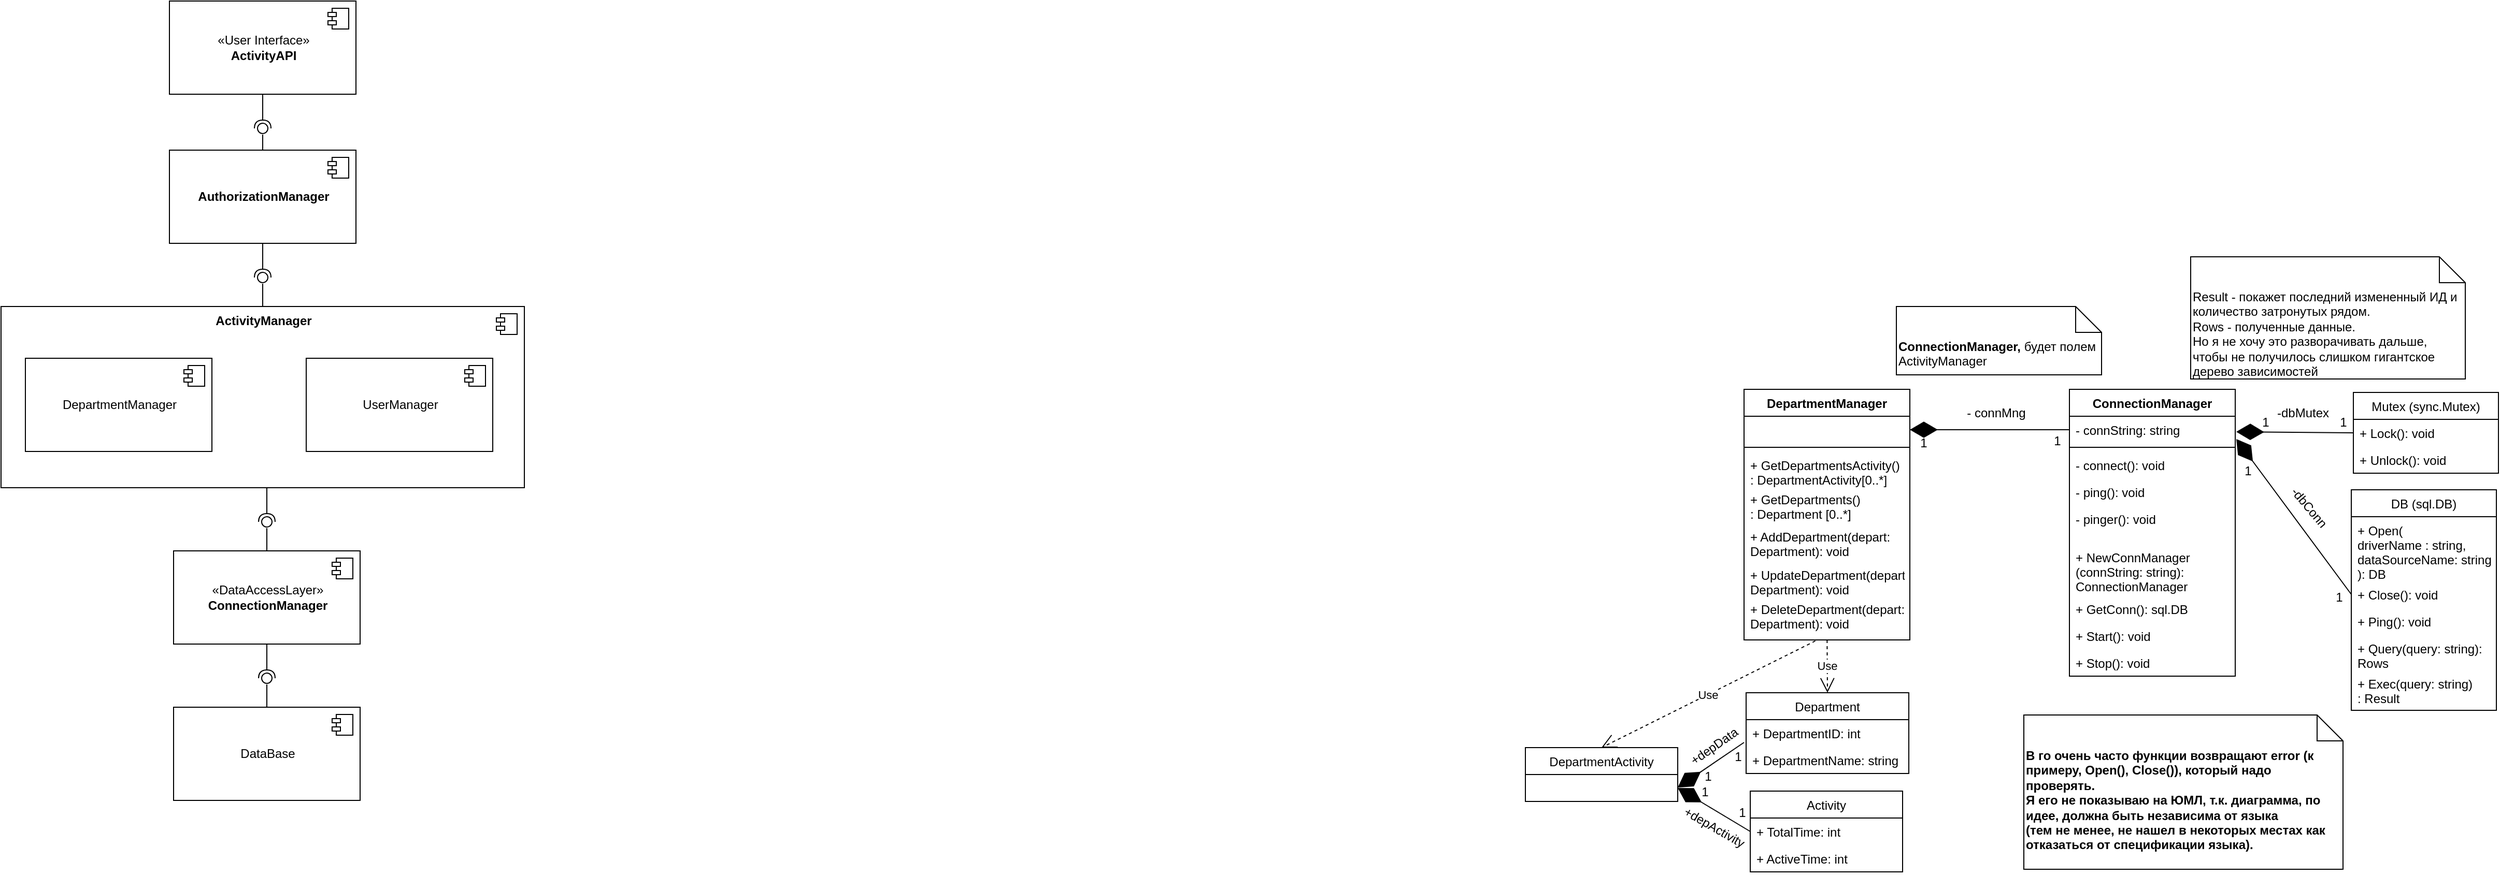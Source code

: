 <mxfile version="13.10.0" type="device"><diagram id="BnZ0fbR6TlWvgStgfaWE" name="Page-1"><mxGraphModel dx="2798" dy="924" grid="0" gridSize="10" guides="1" tooltips="1" connect="1" arrows="1" fold="1" page="1" pageScale="1" pageWidth="850" pageHeight="1100" math="0" shadow="0"><root><mxCell id="0"/><mxCell id="1" parent="0"/><mxCell id="KAYTPgA_cj238oAN481e-5" value="«User Interface»&lt;br&gt;&lt;b&gt;ActivityAPI&lt;/b&gt;" style="html=1;dropTarget=0;" vertex="1" parent="1"><mxGeometry x="-447.5" y="246" width="180" height="90" as="geometry"/></mxCell><mxCell id="KAYTPgA_cj238oAN481e-6" value="" style="shape=module;jettyWidth=8;jettyHeight=4;" vertex="1" parent="KAYTPgA_cj238oAN481e-5"><mxGeometry x="1" width="20" height="20" relative="1" as="geometry"><mxPoint x="-27" y="7" as="offset"/></mxGeometry></mxCell><mxCell id="KAYTPgA_cj238oAN481e-7" value="DataBase" style="html=1;dropTarget=0;" vertex="1" parent="1"><mxGeometry x="-443.5" y="928" width="180" height="90" as="geometry"/></mxCell><mxCell id="KAYTPgA_cj238oAN481e-8" value="" style="shape=module;jettyWidth=8;jettyHeight=4;" vertex="1" parent="KAYTPgA_cj238oAN481e-7"><mxGeometry x="1" width="20" height="20" relative="1" as="geometry"><mxPoint x="-27" y="7" as="offset"/></mxGeometry></mxCell><mxCell id="KAYTPgA_cj238oAN481e-20" value="«DataAccessLayer»&lt;br&gt;&lt;b&gt;ConnectionManager&lt;/b&gt;" style="html=1;dropTarget=0;" vertex="1" parent="1"><mxGeometry x="-443.5" y="777" width="180" height="90" as="geometry"/></mxCell><mxCell id="KAYTPgA_cj238oAN481e-21" value="" style="shape=module;jettyWidth=8;jettyHeight=4;" vertex="1" parent="KAYTPgA_cj238oAN481e-20"><mxGeometry x="1" width="20" height="20" relative="1" as="geometry"><mxPoint x="-27" y="7" as="offset"/></mxGeometry></mxCell><mxCell id="KAYTPgA_cj238oAN481e-22" value="" style="rounded=0;orthogonalLoop=1;jettySize=auto;html=1;endArrow=none;endFill=0;exitX=0.5;exitY=0;exitDx=0;exitDy=0;" edge="1" parent="1" source="KAYTPgA_cj238oAN481e-7"><mxGeometry relative="1" as="geometry"><mxPoint x="-358.5" y="902" as="sourcePoint"/><mxPoint x="-353.5" y="906" as="targetPoint"/></mxGeometry></mxCell><mxCell id="KAYTPgA_cj238oAN481e-23" value="" style="rounded=0;orthogonalLoop=1;jettySize=auto;html=1;endArrow=halfCircle;endFill=0;endSize=6;strokeWidth=1;exitX=0.5;exitY=1;exitDx=0;exitDy=0;" edge="1" parent="1" source="KAYTPgA_cj238oAN481e-20"><mxGeometry relative="1" as="geometry"><mxPoint x="-353.5" y="877" as="sourcePoint"/><mxPoint x="-353.5" y="900" as="targetPoint"/></mxGeometry></mxCell><mxCell id="KAYTPgA_cj238oAN481e-24" value="" style="ellipse;whiteSpace=wrap;html=1;fontFamily=Helvetica;fontSize=12;fontColor=#000000;align=center;strokeColor=#000000;fillColor=#ffffff;points=[];aspect=fixed;resizable=0;" vertex="1" parent="1"><mxGeometry x="-358.5" y="895" width="10" height="10" as="geometry"/></mxCell><mxCell id="KAYTPgA_cj238oAN481e-38" value="" style="rounded=0;orthogonalLoop=1;jettySize=auto;html=1;endArrow=none;endFill=0;exitX=0.5;exitY=0;exitDx=0;exitDy=0;" edge="1" parent="1"><mxGeometry relative="1" as="geometry"><mxPoint x="-357.5" y="397" as="sourcePoint"/><mxPoint x="-357.5" y="375" as="targetPoint"/></mxGeometry></mxCell><mxCell id="KAYTPgA_cj238oAN481e-39" value="" style="rounded=0;orthogonalLoop=1;jettySize=auto;html=1;endArrow=halfCircle;endFill=0;endSize=6;strokeWidth=1;exitX=0.5;exitY=1;exitDx=0;exitDy=0;" edge="1" parent="1"><mxGeometry relative="1" as="geometry"><mxPoint x="-357.5" y="336" as="sourcePoint"/><mxPoint x="-357.5" y="369" as="targetPoint"/></mxGeometry></mxCell><mxCell id="KAYTPgA_cj238oAN481e-40" value="" style="ellipse;whiteSpace=wrap;html=1;fontFamily=Helvetica;fontSize=12;fontColor=#000000;align=center;strokeColor=#000000;fillColor=#ffffff;points=[];aspect=fixed;resizable=0;" vertex="1" parent="1"><mxGeometry x="-362.5" y="364" width="10" height="10" as="geometry"/></mxCell><mxCell id="KAYTPgA_cj238oAN481e-41" value="&lt;b&gt;AuthorizationManager&lt;/b&gt;" style="html=1;dropTarget=0;" vertex="1" parent="1"><mxGeometry x="-447.5" y="390" width="180" height="90" as="geometry"/></mxCell><mxCell id="KAYTPgA_cj238oAN481e-42" value="" style="shape=module;jettyWidth=8;jettyHeight=4;" vertex="1" parent="KAYTPgA_cj238oAN481e-41"><mxGeometry x="1" width="20" height="20" relative="1" as="geometry"><mxPoint x="-27" y="7" as="offset"/></mxGeometry></mxCell><mxCell id="KAYTPgA_cj238oAN481e-51" value="ConnectionManager" style="swimlane;fontStyle=1;align=center;verticalAlign=top;childLayout=stackLayout;horizontal=1;startSize=26;horizontalStack=0;resizeParent=1;resizeParentMax=0;resizeLast=0;collapsible=1;marginBottom=0;" vertex="1" parent="1"><mxGeometry x="1386" y="621" width="160" height="277" as="geometry"/></mxCell><mxCell id="KAYTPgA_cj238oAN481e-52" value="- connString: string" style="text;strokeColor=none;fillColor=none;align=left;verticalAlign=top;spacingLeft=4;spacingRight=4;overflow=hidden;rotatable=0;points=[[0,0.5],[1,0.5]];portConstraint=eastwest;" vertex="1" parent="KAYTPgA_cj238oAN481e-51"><mxGeometry y="26" width="160" height="26" as="geometry"/></mxCell><mxCell id="KAYTPgA_cj238oAN481e-53" value="" style="line;strokeWidth=1;fillColor=none;align=left;verticalAlign=middle;spacingTop=-1;spacingLeft=3;spacingRight=3;rotatable=0;labelPosition=right;points=[];portConstraint=eastwest;" vertex="1" parent="KAYTPgA_cj238oAN481e-51"><mxGeometry y="52" width="160" height="8" as="geometry"/></mxCell><mxCell id="KAYTPgA_cj238oAN481e-86" value="- connect(): void" style="text;strokeColor=none;fillColor=none;align=left;verticalAlign=top;spacingLeft=4;spacingRight=4;overflow=hidden;rotatable=0;points=[[0,0.5],[1,0.5]];portConstraint=eastwest;fontStyle=0" vertex="1" parent="KAYTPgA_cj238oAN481e-51"><mxGeometry y="60" width="160" height="26" as="geometry"/></mxCell><mxCell id="KAYTPgA_cj238oAN481e-197" value="- ping(): void" style="text;strokeColor=none;fillColor=none;align=left;verticalAlign=top;spacingLeft=4;spacingRight=4;overflow=hidden;rotatable=0;points=[[0,0.5],[1,0.5]];portConstraint=eastwest;fontStyle=0" vertex="1" parent="KAYTPgA_cj238oAN481e-51"><mxGeometry y="86" width="160" height="26" as="geometry"/></mxCell><mxCell id="KAYTPgA_cj238oAN481e-85" value="- pinger(): void" style="text;strokeColor=none;fillColor=none;align=left;verticalAlign=top;spacingLeft=4;spacingRight=4;overflow=hidden;rotatable=0;points=[[0,0.5],[1,0.5]];portConstraint=eastwest;fontStyle=0" vertex="1" parent="KAYTPgA_cj238oAN481e-51"><mxGeometry y="112" width="160" height="37" as="geometry"/></mxCell><mxCell id="KAYTPgA_cj238oAN481e-54" value="+ NewConnManager&#10;(connString: string): &#10;ConnectionManager" style="text;strokeColor=none;fillColor=none;align=left;verticalAlign=top;spacingLeft=4;spacingRight=4;overflow=hidden;rotatable=0;points=[[0,0.5],[1,0.5]];portConstraint=eastwest;fontStyle=0" vertex="1" parent="KAYTPgA_cj238oAN481e-51"><mxGeometry y="149" width="160" height="50" as="geometry"/></mxCell><mxCell id="KAYTPgA_cj238oAN481e-88" value="+ GetConn(): sql.DB" style="text;strokeColor=none;fillColor=none;align=left;verticalAlign=top;spacingLeft=4;spacingRight=4;overflow=hidden;rotatable=0;points=[[0,0.5],[1,0.5]];portConstraint=eastwest;fontStyle=0" vertex="1" parent="KAYTPgA_cj238oAN481e-51"><mxGeometry y="199" width="160" height="26" as="geometry"/></mxCell><mxCell id="KAYTPgA_cj238oAN481e-81" value="+ Start(): void" style="text;strokeColor=none;fillColor=none;align=left;verticalAlign=top;spacingLeft=4;spacingRight=4;overflow=hidden;rotatable=0;points=[[0,0.5],[1,0.5]];portConstraint=eastwest;fontStyle=0" vertex="1" parent="KAYTPgA_cj238oAN481e-51"><mxGeometry y="225" width="160" height="26" as="geometry"/></mxCell><mxCell id="KAYTPgA_cj238oAN481e-87" value="+ Stop(): void" style="text;strokeColor=none;fillColor=none;align=left;verticalAlign=top;spacingLeft=4;spacingRight=4;overflow=hidden;rotatable=0;points=[[0,0.5],[1,0.5]];portConstraint=eastwest;fontStyle=0" vertex="1" parent="KAYTPgA_cj238oAN481e-51"><mxGeometry y="251" width="160" height="26" as="geometry"/></mxCell><mxCell id="KAYTPgA_cj238oAN481e-59" value="Mutex (sync.Mutex)" style="swimlane;fontStyle=0;childLayout=stackLayout;horizontal=1;startSize=26;fillColor=none;horizontalStack=0;resizeParent=1;resizeParentMax=0;resizeLast=0;collapsible=1;marginBottom=0;" vertex="1" parent="1"><mxGeometry x="1660" y="624" width="140" height="78" as="geometry"/></mxCell><mxCell id="KAYTPgA_cj238oAN481e-60" value="+ Lock(): void" style="text;strokeColor=none;fillColor=none;align=left;verticalAlign=top;spacingLeft=4;spacingRight=4;overflow=hidden;rotatable=0;points=[[0,0.5],[1,0.5]];portConstraint=eastwest;" vertex="1" parent="KAYTPgA_cj238oAN481e-59"><mxGeometry y="26" width="140" height="26" as="geometry"/></mxCell><mxCell id="KAYTPgA_cj238oAN481e-61" value="+ Unlock(): void" style="text;strokeColor=none;fillColor=none;align=left;verticalAlign=top;spacingLeft=4;spacingRight=4;overflow=hidden;rotatable=0;points=[[0,0.5],[1,0.5]];portConstraint=eastwest;" vertex="1" parent="KAYTPgA_cj238oAN481e-59"><mxGeometry y="52" width="140" height="26" as="geometry"/></mxCell><mxCell id="KAYTPgA_cj238oAN481e-65" value="DB (sql.DB)" style="swimlane;fontStyle=0;childLayout=stackLayout;horizontal=1;startSize=26;fillColor=none;horizontalStack=0;resizeParent=1;resizeParentMax=0;resizeLast=0;collapsible=1;marginBottom=0;" vertex="1" parent="1"><mxGeometry x="1658" y="718" width="140" height="213" as="geometry"/></mxCell><mxCell id="KAYTPgA_cj238oAN481e-66" value="+ Open(&#10;driverName : string,&#10;dataSourceName: string&#10;): DB" style="text;strokeColor=none;fillColor=none;align=left;verticalAlign=top;spacingLeft=4;spacingRight=4;overflow=hidden;rotatable=0;points=[[0,0.5],[1,0.5]];portConstraint=eastwest;" vertex="1" parent="KAYTPgA_cj238oAN481e-65"><mxGeometry y="26" width="140" height="62" as="geometry"/></mxCell><mxCell id="KAYTPgA_cj238oAN481e-68" value="+ Close(): void" style="text;strokeColor=none;fillColor=none;align=left;verticalAlign=top;spacingLeft=4;spacingRight=4;overflow=hidden;rotatable=0;points=[[0,0.5],[1,0.5]];portConstraint=eastwest;" vertex="1" parent="KAYTPgA_cj238oAN481e-65"><mxGeometry y="88" width="140" height="26" as="geometry"/></mxCell><mxCell id="KAYTPgA_cj238oAN481e-69" value="+ Ping(): void" style="text;strokeColor=none;fillColor=none;align=left;verticalAlign=top;spacingLeft=4;spacingRight=4;overflow=hidden;rotatable=0;points=[[0,0.5],[1,0.5]];portConstraint=eastwest;" vertex="1" parent="KAYTPgA_cj238oAN481e-65"><mxGeometry y="114" width="140" height="26" as="geometry"/></mxCell><mxCell id="KAYTPgA_cj238oAN481e-70" value="+ Query(query: string): &#10;Rows" style="text;strokeColor=none;fillColor=none;align=left;verticalAlign=top;spacingLeft=4;spacingRight=4;overflow=hidden;rotatable=0;points=[[0,0.5],[1,0.5]];portConstraint=eastwest;" vertex="1" parent="KAYTPgA_cj238oAN481e-65"><mxGeometry y="140" width="140" height="34" as="geometry"/></mxCell><mxCell id="KAYTPgA_cj238oAN481e-103" value="+ Exec(query: string)&#10;: Result" style="text;strokeColor=none;fillColor=none;align=left;verticalAlign=top;spacingLeft=4;spacingRight=4;overflow=hidden;rotatable=0;points=[[0,0.5],[1,0.5]];portConstraint=eastwest;" vertex="1" parent="KAYTPgA_cj238oAN481e-65"><mxGeometry y="174" width="140" height="39" as="geometry"/></mxCell><mxCell id="KAYTPgA_cj238oAN481e-71" value="" style="endArrow=diamondThin;endFill=1;endSize=24;html=1;fontColor=#000000;exitX=0;exitY=0.5;exitDx=0;exitDy=0;" edge="1" parent="1" source="KAYTPgA_cj238oAN481e-60"><mxGeometry width="160" relative="1" as="geometry"><mxPoint x="1641" y="689" as="sourcePoint"/><mxPoint x="1547" y="662" as="targetPoint"/><Array as="points"/></mxGeometry></mxCell><mxCell id="KAYTPgA_cj238oAN481e-73" value="" style="endArrow=diamondThin;endFill=1;endSize=24;html=1;fontColor=#000000;exitX=0;exitY=0.5;exitDx=0;exitDy=0;" edge="1" parent="1" source="KAYTPgA_cj238oAN481e-68"><mxGeometry width="160" relative="1" as="geometry"><mxPoint x="1657" y="669" as="sourcePoint"/><mxPoint x="1547" y="669" as="targetPoint"/><Array as="points"/></mxGeometry></mxCell><mxCell id="KAYTPgA_cj238oAN481e-75" value="-dbConn" style="text;html=1;align=center;verticalAlign=middle;resizable=0;points=[];autosize=1;fontColor=#000000;rotation=50;" vertex="1" parent="1"><mxGeometry x="1589" y="726" width="56" height="18" as="geometry"/></mxCell><mxCell id="KAYTPgA_cj238oAN481e-76" value="-dbMutex" style="text;html=1;align=center;verticalAlign=middle;resizable=0;points=[];autosize=1;fontColor=#000000;rotation=0;" vertex="1" parent="1"><mxGeometry x="1581" y="635" width="60" height="18" as="geometry"/></mxCell><mxCell id="KAYTPgA_cj238oAN481e-77" value="1" style="text;html=1;align=center;verticalAlign=middle;resizable=0;points=[];autosize=1;fontColor=#000000;" vertex="1" parent="1"><mxGeometry x="1549" y="691" width="17" height="18" as="geometry"/></mxCell><mxCell id="KAYTPgA_cj238oAN481e-78" value="1" style="text;html=1;align=center;verticalAlign=middle;resizable=0;points=[];autosize=1;fontColor=#000000;" vertex="1" parent="1"><mxGeometry x="1637" y="813" width="17" height="18" as="geometry"/></mxCell><mxCell id="KAYTPgA_cj238oAN481e-80" value="1" style="text;html=1;align=center;verticalAlign=middle;resizable=0;points=[];autosize=1;fontColor=#000000;" vertex="1" parent="1"><mxGeometry x="1566" y="644" width="17" height="18" as="geometry"/></mxCell><mxCell id="KAYTPgA_cj238oAN481e-89" value="DepartmentManager" style="swimlane;fontStyle=1;align=center;verticalAlign=top;childLayout=stackLayout;horizontal=1;startSize=26;horizontalStack=0;resizeParent=1;resizeParentMax=0;resizeLast=0;collapsible=1;marginBottom=0;fontColor=#000000;" vertex="1" parent="1"><mxGeometry x="1072" y="621" width="160" height="242" as="geometry"/></mxCell><mxCell id="KAYTPgA_cj238oAN481e-90" value=" " style="text;strokeColor=none;fillColor=none;align=left;verticalAlign=top;spacingLeft=4;spacingRight=4;overflow=hidden;rotatable=0;points=[[0,0.5],[1,0.5]];portConstraint=eastwest;" vertex="1" parent="KAYTPgA_cj238oAN481e-89"><mxGeometry y="26" width="160" height="26" as="geometry"/></mxCell><mxCell id="KAYTPgA_cj238oAN481e-91" value="" style="line;strokeWidth=1;fillColor=none;align=left;verticalAlign=middle;spacingTop=-1;spacingLeft=3;spacingRight=3;rotatable=0;labelPosition=right;points=[];portConstraint=eastwest;" vertex="1" parent="KAYTPgA_cj238oAN481e-89"><mxGeometry y="52" width="160" height="8" as="geometry"/></mxCell><mxCell id="KAYTPgA_cj238oAN481e-177" value="+ GetDepartmentsActivity()&#10;: DepartmentActivity[0..*]" style="text;strokeColor=none;fillColor=none;align=left;verticalAlign=top;spacingLeft=4;spacingRight=4;overflow=hidden;rotatable=0;points=[[0,0.5],[1,0.5]];portConstraint=eastwest;" vertex="1" parent="KAYTPgA_cj238oAN481e-89"><mxGeometry y="60" width="160" height="33" as="geometry"/></mxCell><mxCell id="KAYTPgA_cj238oAN481e-107" value="+ GetDepartments()&#10;: Department [0..*]" style="text;strokeColor=none;fillColor=none;align=left;verticalAlign=top;spacingLeft=4;spacingRight=4;overflow=hidden;rotatable=0;points=[[0,0.5],[1,0.5]];portConstraint=eastwest;" vertex="1" parent="KAYTPgA_cj238oAN481e-89"><mxGeometry y="93" width="160" height="36" as="geometry"/></mxCell><mxCell id="KAYTPgA_cj238oAN481e-106" value="+ AddDepartment(depart:&#10;Department): void" style="text;strokeColor=none;fillColor=none;align=left;verticalAlign=top;spacingLeft=4;spacingRight=4;overflow=hidden;rotatable=0;points=[[0,0.5],[1,0.5]];portConstraint=eastwest;" vertex="1" parent="KAYTPgA_cj238oAN481e-89"><mxGeometry y="129" width="160" height="37" as="geometry"/></mxCell><mxCell id="KAYTPgA_cj238oAN481e-98" value="+ UpdateDepartment(depart:&#10;Department): void" style="text;strokeColor=none;fillColor=none;align=left;verticalAlign=top;spacingLeft=4;spacingRight=4;overflow=hidden;rotatable=0;points=[[0,0.5],[1,0.5]];portConstraint=eastwest;" vertex="1" parent="KAYTPgA_cj238oAN481e-89"><mxGeometry y="166" width="160" height="33" as="geometry"/></mxCell><mxCell id="KAYTPgA_cj238oAN481e-105" value="+ DeleteDepartment(depart:&#10;Department): void" style="text;strokeColor=none;fillColor=none;align=left;verticalAlign=top;spacingLeft=4;spacingRight=4;overflow=hidden;rotatable=0;points=[[0,0.5],[1,0.5]];portConstraint=eastwest;" vertex="1" parent="KAYTPgA_cj238oAN481e-89"><mxGeometry y="199" width="160" height="43" as="geometry"/></mxCell><mxCell id="KAYTPgA_cj238oAN481e-118" value="&lt;span&gt;Result - покажет последний измененный ИД и количество затронутых рядом.&amp;nbsp;&lt;/span&gt;&lt;br&gt;&lt;span&gt;Rows - полученные данные.&amp;nbsp;&lt;/span&gt;&lt;br&gt;&lt;span&gt;Но я не хочу это разворачивать дальше,&amp;nbsp;&lt;/span&gt;&lt;br&gt;&lt;span&gt;чтобы не получилось слишком гигантское дерево зависимостей&lt;/span&gt;" style="shape=note2;boundedLbl=1;whiteSpace=wrap;html=1;size=25;verticalAlign=top;align=left;fontColor=#000000;" vertex="1" parent="1"><mxGeometry x="1503" y="493" width="265" height="118" as="geometry"/></mxCell><mxCell id="KAYTPgA_cj238oAN481e-123" value="&lt;b style=&quot;&quot;&gt;В го очень часто функции возвращают error (к примеру, Open(), Close()), который надо проверять.&lt;br&gt;Я его не показываю на ЮМЛ, т.к. диаграмма, по идее, должна быть независима от языка&amp;nbsp;&lt;br&gt;(тем не менее, не нашел в некоторых местах как отказаться от спецификации языка).&amp;nbsp;&lt;/b&gt;" style="shape=note2;boundedLbl=1;whiteSpace=wrap;html=1;size=25;verticalAlign=top;align=left;fontColor=#000000;" vertex="1" parent="1"><mxGeometry x="1342" y="935.5" width="308" height="149" as="geometry"/></mxCell><mxCell id="KAYTPgA_cj238oAN481e-162" value="&lt;b&gt;ActivityManager&lt;/b&gt;" style="html=1;dropTarget=0;align=center;verticalAlign=top;" vertex="1" parent="1"><mxGeometry x="-610" y="541" width="505" height="175" as="geometry"/></mxCell><mxCell id="KAYTPgA_cj238oAN481e-163" value="" style="shape=module;jettyWidth=8;jettyHeight=4;" vertex="1" parent="KAYTPgA_cj238oAN481e-162"><mxGeometry x="1" width="20" height="20" relative="1" as="geometry"><mxPoint x="-27" y="7" as="offset"/></mxGeometry></mxCell><mxCell id="KAYTPgA_cj238oAN481e-108" value="DepartmentManager" style="html=1;dropTarget=0;" vertex="1" parent="1"><mxGeometry x="-586.5" y="591" width="180" height="90" as="geometry"/></mxCell><mxCell id="KAYTPgA_cj238oAN481e-109" value="" style="shape=module;jettyWidth=8;jettyHeight=4;" vertex="1" parent="KAYTPgA_cj238oAN481e-108"><mxGeometry x="1" width="20" height="20" relative="1" as="geometry"><mxPoint x="-27" y="7" as="offset"/></mxGeometry></mxCell><mxCell id="KAYTPgA_cj238oAN481e-111" value="UserManager" style="html=1;dropTarget=0;" vertex="1" parent="1"><mxGeometry x="-315.5" y="591" width="180" height="90" as="geometry"/></mxCell><mxCell id="KAYTPgA_cj238oAN481e-112" value="" style="shape=module;jettyWidth=8;jettyHeight=4;" vertex="1" parent="KAYTPgA_cj238oAN481e-111"><mxGeometry x="1" width="20" height="20" relative="1" as="geometry"><mxPoint x="-27" y="7" as="offset"/></mxGeometry></mxCell><mxCell id="KAYTPgA_cj238oAN481e-166" value="" style="rounded=0;orthogonalLoop=1;jettySize=auto;html=1;endArrow=none;endFill=0;exitX=0.5;exitY=0;exitDx=0;exitDy=0;" edge="1" parent="1"><mxGeometry relative="1" as="geometry"><mxPoint x="-357.5" y="541" as="sourcePoint"/><mxPoint x="-357.5" y="519" as="targetPoint"/></mxGeometry></mxCell><mxCell id="KAYTPgA_cj238oAN481e-167" value="" style="rounded=0;orthogonalLoop=1;jettySize=auto;html=1;endArrow=halfCircle;endFill=0;endSize=6;strokeWidth=1;exitX=0.5;exitY=1;exitDx=0;exitDy=0;" edge="1" parent="1"><mxGeometry relative="1" as="geometry"><mxPoint x="-357.5" y="480" as="sourcePoint"/><mxPoint x="-357.5" y="513" as="targetPoint"/></mxGeometry></mxCell><mxCell id="KAYTPgA_cj238oAN481e-168" value="" style="ellipse;whiteSpace=wrap;html=1;fontFamily=Helvetica;fontSize=12;fontColor=#000000;align=center;strokeColor=#000000;fillColor=#ffffff;points=[];aspect=fixed;resizable=0;" vertex="1" parent="1"><mxGeometry x="-362.5" y="508" width="10" height="10" as="geometry"/></mxCell><mxCell id="KAYTPgA_cj238oAN481e-169" value="" style="rounded=0;orthogonalLoop=1;jettySize=auto;html=1;endArrow=none;endFill=0;exitX=0.5;exitY=0;exitDx=0;exitDy=0;" edge="1" parent="1"><mxGeometry relative="1" as="geometry"><mxPoint x="-353.5" y="777.0" as="sourcePoint"/><mxPoint x="-353.5" y="755" as="targetPoint"/></mxGeometry></mxCell><mxCell id="KAYTPgA_cj238oAN481e-170" value="" style="rounded=0;orthogonalLoop=1;jettySize=auto;html=1;endArrow=halfCircle;endFill=0;endSize=6;strokeWidth=1;exitX=0.5;exitY=1;exitDx=0;exitDy=0;" edge="1" parent="1"><mxGeometry relative="1" as="geometry"><mxPoint x="-353.5" y="716" as="sourcePoint"/><mxPoint x="-353.5" y="749" as="targetPoint"/></mxGeometry></mxCell><mxCell id="KAYTPgA_cj238oAN481e-171" value="" style="ellipse;whiteSpace=wrap;html=1;fontFamily=Helvetica;fontSize=12;fontColor=#000000;align=center;strokeColor=#000000;fillColor=#ffffff;points=[];aspect=fixed;resizable=0;" vertex="1" parent="1"><mxGeometry x="-358.5" y="744" width="10" height="10" as="geometry"/></mxCell><mxCell id="KAYTPgA_cj238oAN481e-172" value="Use" style="endArrow=open;endSize=12;dashed=1;html=1;fontColor=#000000;entryX=0.5;entryY=0;entryDx=0;entryDy=0;" edge="1" parent="1" source="KAYTPgA_cj238oAN481e-105" target="KAYTPgA_cj238oAN481e-173"><mxGeometry width="160" relative="1" as="geometry"><mxPoint x="1152" y="877" as="sourcePoint"/><mxPoint x="1152" y="942" as="targetPoint"/></mxGeometry></mxCell><mxCell id="KAYTPgA_cj238oAN481e-173" value="Department" style="swimlane;fontStyle=0;childLayout=stackLayout;horizontal=1;startSize=26;fillColor=none;horizontalStack=0;resizeParent=1;resizeParentMax=0;resizeLast=0;collapsible=1;marginBottom=0;fontColor=#000000;align=center;" vertex="1" parent="1"><mxGeometry x="1074" y="914" width="157" height="78" as="geometry"/></mxCell><mxCell id="KAYTPgA_cj238oAN481e-174" value="+ DepartmentID: int" style="text;strokeColor=none;fillColor=none;align=left;verticalAlign=top;spacingLeft=4;spacingRight=4;overflow=hidden;rotatable=0;points=[[0,0.5],[1,0.5]];portConstraint=eastwest;" vertex="1" parent="KAYTPgA_cj238oAN481e-173"><mxGeometry y="26" width="157" height="26" as="geometry"/></mxCell><mxCell id="KAYTPgA_cj238oAN481e-175" value="+ DepartmentName: string" style="text;strokeColor=none;fillColor=none;align=left;verticalAlign=top;spacingLeft=4;spacingRight=4;overflow=hidden;rotatable=0;points=[[0,0.5],[1,0.5]];portConstraint=eastwest;" vertex="1" parent="KAYTPgA_cj238oAN481e-173"><mxGeometry y="52" width="157" height="26" as="geometry"/></mxCell><mxCell id="KAYTPgA_cj238oAN481e-178" value="Activity" style="swimlane;fontStyle=0;childLayout=stackLayout;horizontal=1;startSize=26;fillColor=none;horizontalStack=0;resizeParent=1;resizeParentMax=0;resizeLast=0;collapsible=1;marginBottom=0;fontColor=#000000;align=center;" vertex="1" parent="1"><mxGeometry x="1078" y="1009" width="147" height="78" as="geometry"/></mxCell><mxCell id="KAYTPgA_cj238oAN481e-179" value="+ TotalTime: int" style="text;strokeColor=none;fillColor=none;align=left;verticalAlign=top;spacingLeft=4;spacingRight=4;overflow=hidden;rotatable=0;points=[[0,0.5],[1,0.5]];portConstraint=eastwest;" vertex="1" parent="KAYTPgA_cj238oAN481e-178"><mxGeometry y="26" width="147" height="26" as="geometry"/></mxCell><mxCell id="KAYTPgA_cj238oAN481e-180" value="+ ActiveTime: int" style="text;strokeColor=none;fillColor=none;align=left;verticalAlign=top;spacingLeft=4;spacingRight=4;overflow=hidden;rotatable=0;points=[[0,0.5],[1,0.5]];portConstraint=eastwest;" vertex="1" parent="KAYTPgA_cj238oAN481e-178"><mxGeometry y="52" width="147" height="26" as="geometry"/></mxCell><mxCell id="KAYTPgA_cj238oAN481e-181" value="" style="endArrow=diamondThin;endFill=1;endSize=24;html=1;fontColor=#000000;exitX=0;exitY=0.5;exitDx=0;exitDy=0;entryX=1;entryY=0.5;entryDx=0;entryDy=0;" edge="1" parent="1" source="KAYTPgA_cj238oAN481e-52" target="KAYTPgA_cj238oAN481e-90"><mxGeometry width="160" relative="1" as="geometry"><mxPoint x="1342" y="657" as="sourcePoint"/><mxPoint x="1232" y="657" as="targetPoint"/><Array as="points"/></mxGeometry></mxCell><mxCell id="KAYTPgA_cj238oAN481e-182" value="DepartmentActivity" style="swimlane;fontStyle=0;childLayout=stackLayout;horizontal=1;startSize=26;fillColor=none;horizontalStack=0;resizeParent=1;resizeParentMax=0;resizeLast=0;collapsible=1;marginBottom=0;fontColor=#000000;align=center;" vertex="1" parent="1"><mxGeometry x="861" y="967" width="147" height="52" as="geometry"/></mxCell><mxCell id="KAYTPgA_cj238oAN481e-185" value="" style="endArrow=diamondThin;endFill=1;endSize=24;html=1;fontColor=#000000;entryX=1;entryY=0.5;entryDx=0;entryDy=0;" edge="1" parent="1"><mxGeometry width="160" relative="1" as="geometry"><mxPoint x="1072" y="962" as="sourcePoint"/><mxPoint x="1008" y="1005.58" as="targetPoint"/><Array as="points"/></mxGeometry></mxCell><mxCell id="KAYTPgA_cj238oAN481e-186" value="" style="endArrow=diamondThin;endFill=1;endSize=24;html=1;fontColor=#000000;exitX=0;exitY=0.5;exitDx=0;exitDy=0;entryX=1;entryY=0.5;entryDx=0;entryDy=0;" edge="1" parent="1" source="KAYTPgA_cj238oAN481e-179"><mxGeometry width="160" relative="1" as="geometry"><mxPoint x="1081.645" y="971.502" as="sourcePoint"/><mxPoint x="1008" y="1006.0" as="targetPoint"/><Array as="points"/></mxGeometry></mxCell><mxCell id="KAYTPgA_cj238oAN481e-187" value="Use" style="endArrow=open;endSize=12;dashed=1;html=1;fontColor=#000000;entryX=0.5;entryY=0;entryDx=0;entryDy=0;exitX=0.43;exitY=1.023;exitDx=0;exitDy=0;exitPerimeter=0;" edge="1" parent="1" source="KAYTPgA_cj238oAN481e-105" target="KAYTPgA_cj238oAN481e-182"><mxGeometry width="160" relative="1" as="geometry"><mxPoint x="1049.0" y="869" as="sourcePoint"/><mxPoint x="1049.39" y="945" as="targetPoint"/></mxGeometry></mxCell><mxCell id="KAYTPgA_cj238oAN481e-188" value="+depData" style="text;html=1;align=center;verticalAlign=middle;resizable=0;points=[];autosize=1;fontColor=#000000;rotation=-35;" vertex="1" parent="1"><mxGeometry x="1012" y="957" width="62" height="18" as="geometry"/></mxCell><mxCell id="KAYTPgA_cj238oAN481e-189" value="+depActivity" style="text;html=1;align=center;verticalAlign=middle;resizable=0;points=[];autosize=1;fontColor=#000000;rotation=30;" vertex="1" parent="1"><mxGeometry x="1005.5" y="1035" width="75" height="18" as="geometry"/></mxCell><mxCell id="KAYTPgA_cj238oAN481e-190" value="- connMng" style="text;html=1;align=center;verticalAlign=middle;resizable=0;points=[];autosize=1;fontColor=#000000;" vertex="1" parent="1"><mxGeometry x="1281" y="635" width="67" height="18" as="geometry"/></mxCell><mxCell id="KAYTPgA_cj238oAN481e-191" value="1" style="text;html=1;align=center;verticalAlign=middle;resizable=0;points=[];autosize=1;fontColor=#000000;" vertex="1" parent="1"><mxGeometry x="1236" y="664" width="17" height="18" as="geometry"/></mxCell><mxCell id="KAYTPgA_cj238oAN481e-192" value="1" style="text;html=1;align=center;verticalAlign=middle;resizable=0;points=[];autosize=1;fontColor=#000000;" vertex="1" parent="1"><mxGeometry x="1365" y="662" width="17" height="18" as="geometry"/></mxCell><mxCell id="KAYTPgA_cj238oAN481e-193" value="1" style="text;html=1;align=center;verticalAlign=middle;resizable=0;points=[];autosize=1;fontColor=#000000;" vertex="1" parent="1"><mxGeometry x="1025" y="1001" width="17" height="18" as="geometry"/></mxCell><mxCell id="KAYTPgA_cj238oAN481e-194" value="1" style="text;html=1;align=center;verticalAlign=middle;resizable=0;points=[];autosize=1;fontColor=#000000;" vertex="1" parent="1"><mxGeometry x="1061" y="1021" width="17" height="18" as="geometry"/></mxCell><mxCell id="KAYTPgA_cj238oAN481e-195" value="1" style="text;html=1;align=center;verticalAlign=middle;resizable=0;points=[];autosize=1;fontColor=#000000;" vertex="1" parent="1"><mxGeometry x="1057" y="967" width="17" height="18" as="geometry"/></mxCell><mxCell id="KAYTPgA_cj238oAN481e-196" value="1" style="text;html=1;align=center;verticalAlign=middle;resizable=0;points=[];autosize=1;fontColor=#000000;" vertex="1" parent="1"><mxGeometry x="1028" y="986" width="17" height="18" as="geometry"/></mxCell><mxCell id="KAYTPgA_cj238oAN481e-198" value="&lt;span style=&quot;font-weight: 700 ; text-align: center&quot;&gt;ConnectionManager, &lt;/span&gt;&lt;span style=&quot;text-align: center&quot;&gt;будет полем ActivityManager&lt;/span&gt;" style="shape=note2;boundedLbl=1;whiteSpace=wrap;html=1;size=25;verticalAlign=top;align=left;fontColor=#000000;" vertex="1" parent="1"><mxGeometry x="1219" y="541" width="198" height="66" as="geometry"/></mxCell><mxCell id="KAYTPgA_cj238oAN481e-199" value="1" style="text;html=1;align=center;verticalAlign=middle;resizable=0;points=[];autosize=1;fontColor=#000000;" vertex="1" parent="1"><mxGeometry x="1641" y="644" width="17" height="18" as="geometry"/></mxCell></root></mxGraphModel></diagram></mxfile>